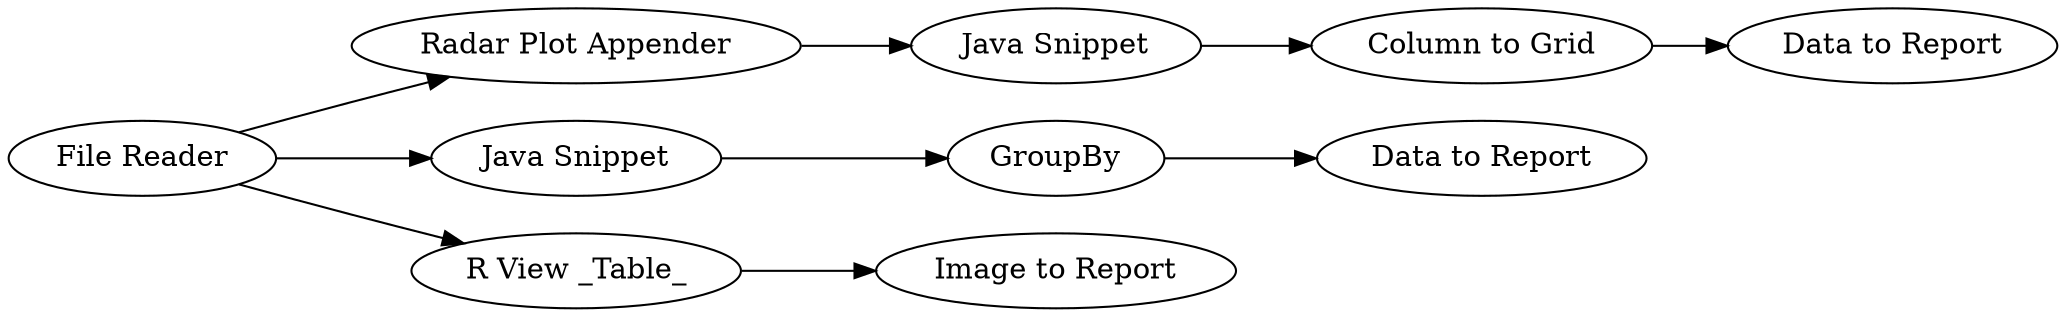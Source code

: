 digraph {
	"7490196068577323655_8" [label="Data to Report"]
	"4033593755540862202_2" [label="Radar Plot Appender"]
	"7490196068577323655_1" [label="File Reader"]
	"7490196068577323655_3" [label="Java Snippet"]
	"7490196068577323655_9" [label="Image to Report"]
	"7490196068577323655_14" [label="R View _Table_"]
	"4033593755540862202_8" [label="Column to Grid"]
	"7490196068577323655_11" [label=GroupBy]
	"4033593755540862202_7" [label="Java Snippet"]
	"7490196068577323655_12" [label="Data to Report"]
	"4033593755540862202_7" -> "4033593755540862202_8"
	"4033593755540862202_8" -> "7490196068577323655_8"
	"7490196068577323655_3" -> "7490196068577323655_11"
	"7490196068577323655_1" -> "4033593755540862202_2"
	"7490196068577323655_1" -> "7490196068577323655_3"
	"4033593755540862202_2" -> "4033593755540862202_7"
	"7490196068577323655_11" -> "7490196068577323655_12"
	"7490196068577323655_1" -> "7490196068577323655_14"
	"7490196068577323655_14" -> "7490196068577323655_9"
	rankdir=LR
}
